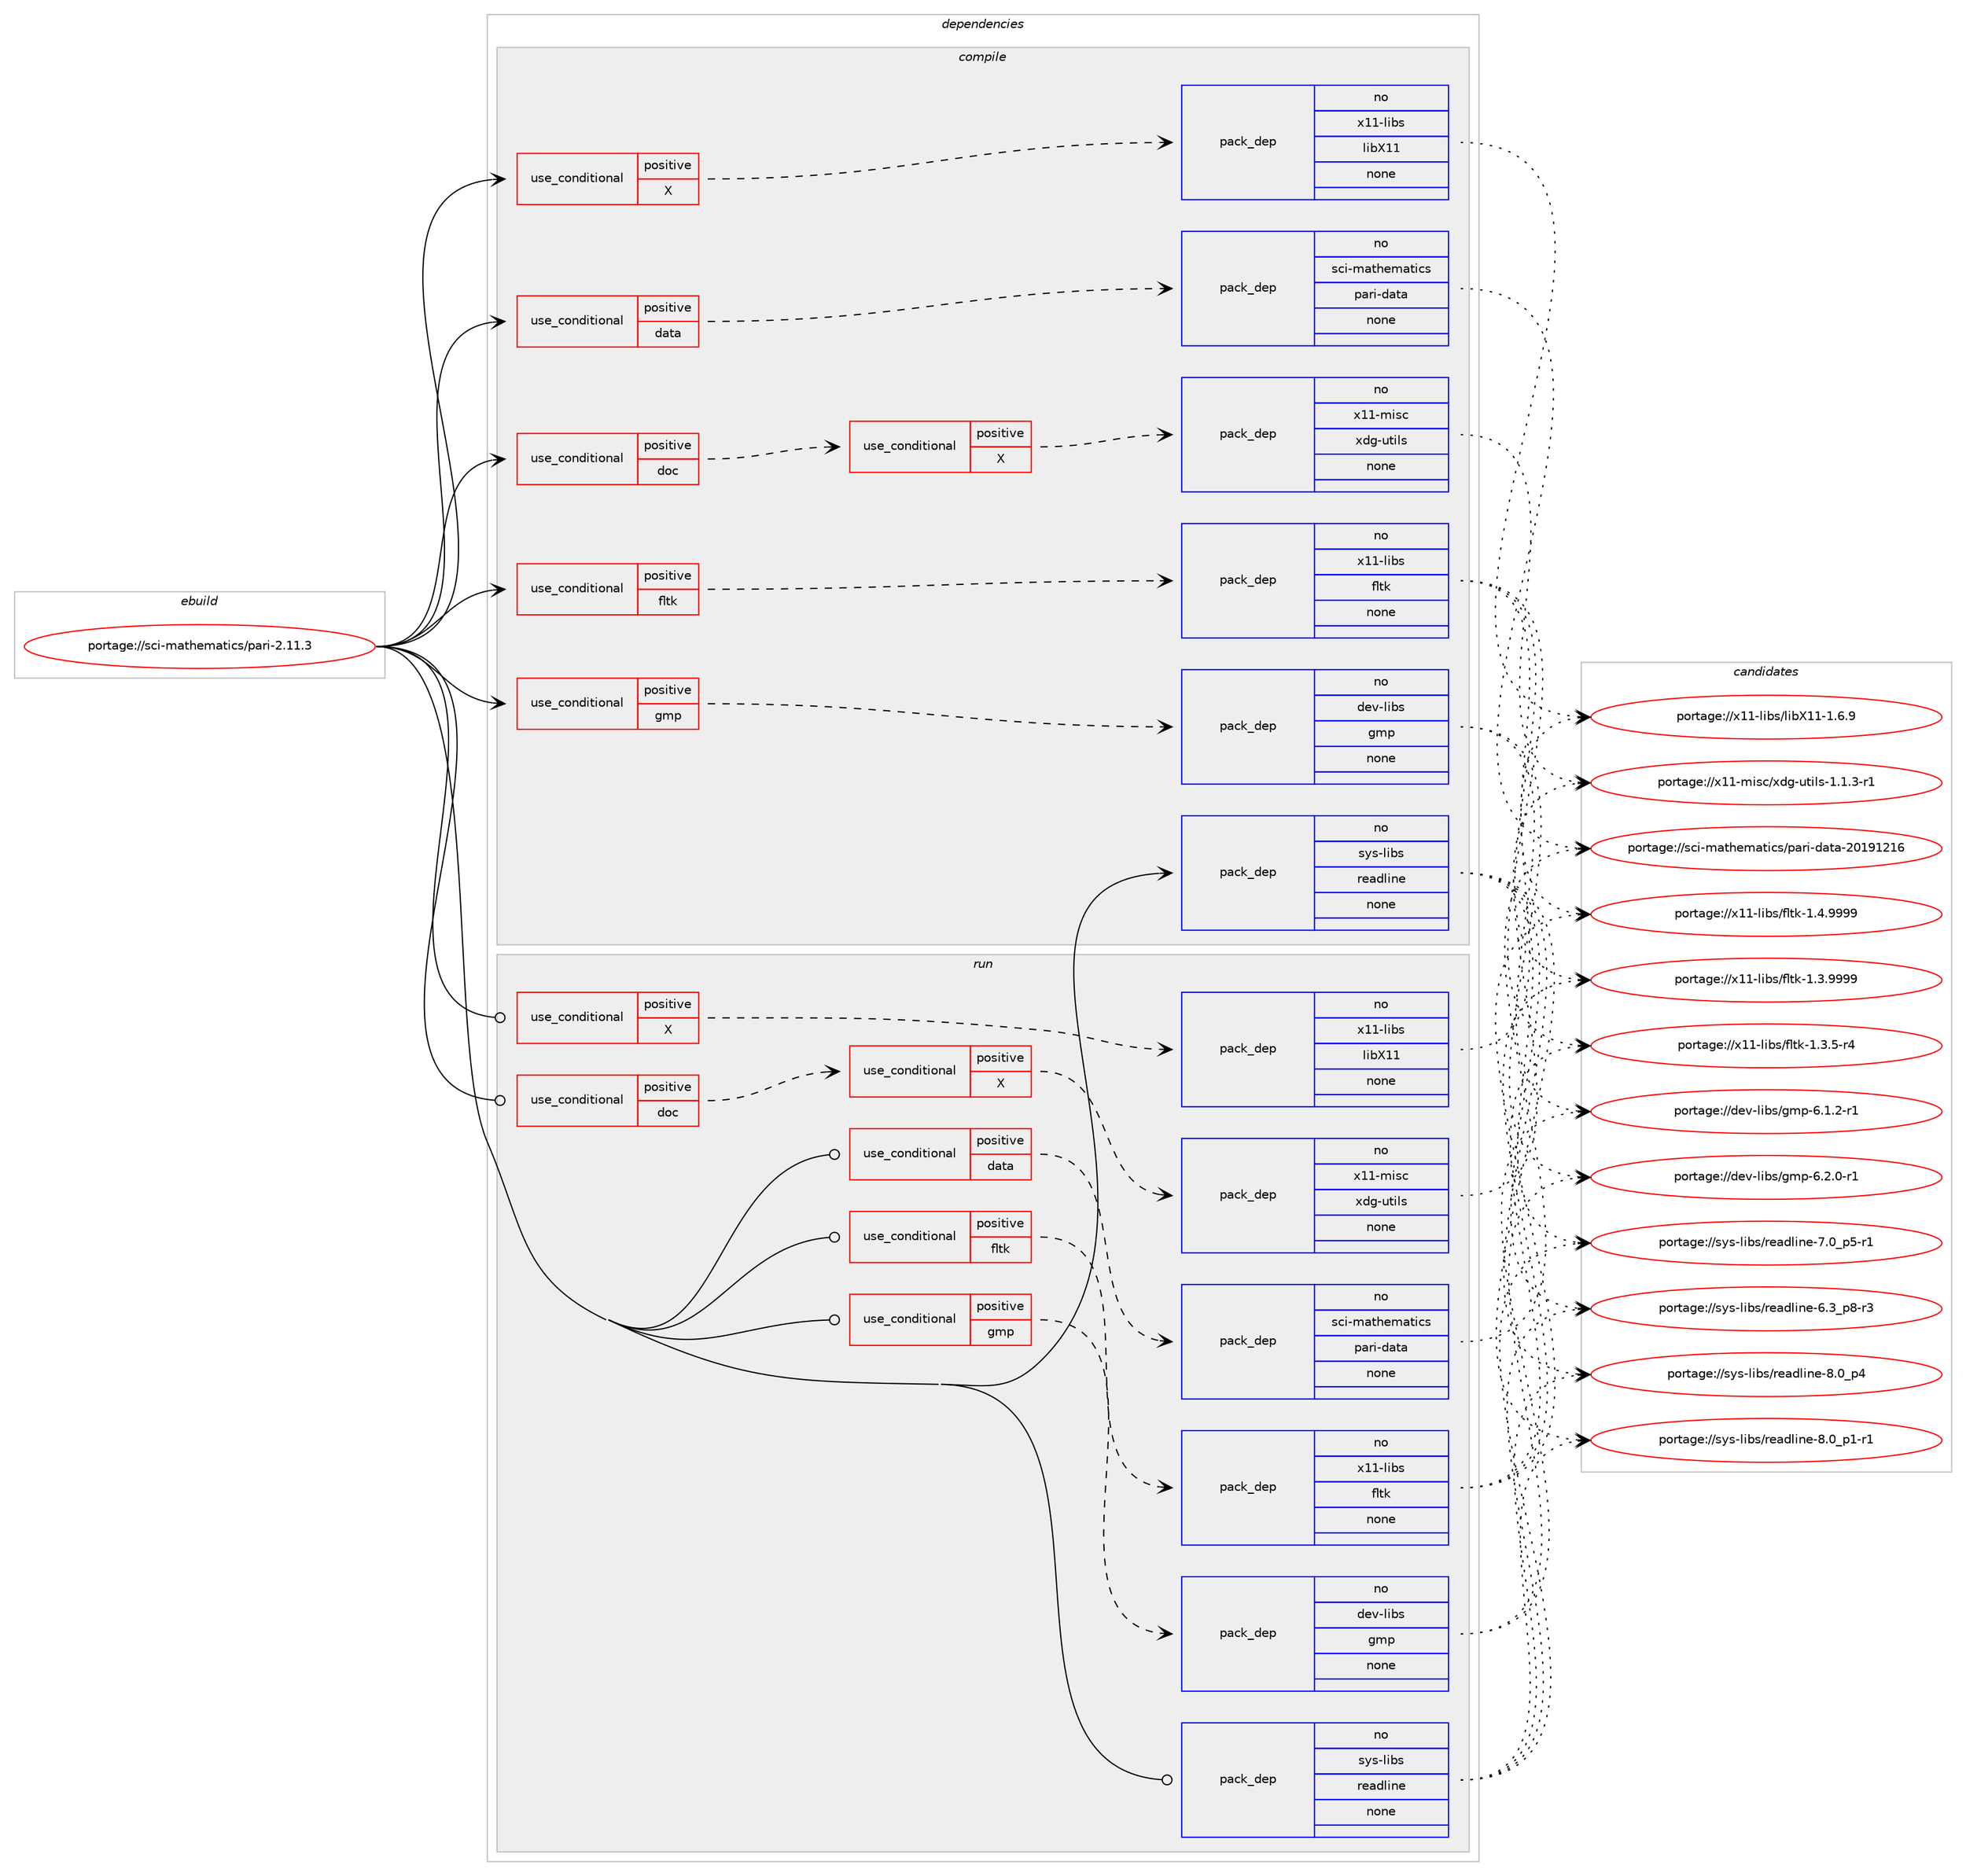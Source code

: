 digraph prolog {

# *************
# Graph options
# *************

newrank=true;
concentrate=true;
compound=true;
graph [rankdir=LR,fontname=Helvetica,fontsize=10,ranksep=1.5];#, ranksep=2.5, nodesep=0.2];
edge  [arrowhead=vee];
node  [fontname=Helvetica,fontsize=10];

# **********
# The ebuild
# **********

subgraph cluster_leftcol {
color=gray;
rank=same;
label=<<i>ebuild</i>>;
id [label="portage://sci-mathematics/pari-2.11.3", color=red, width=4, href="../sci-mathematics/pari-2.11.3.svg"];
}

# ****************
# The dependencies
# ****************

subgraph cluster_midcol {
color=gray;
label=<<i>dependencies</i>>;
subgraph cluster_compile {
fillcolor="#eeeeee";
style=filled;
label=<<i>compile</i>>;
subgraph cond709 {
dependency6323 [label=<<TABLE BORDER="0" CELLBORDER="1" CELLSPACING="0" CELLPADDING="4"><TR><TD ROWSPAN="3" CELLPADDING="10">use_conditional</TD></TR><TR><TD>positive</TD></TR><TR><TD>X</TD></TR></TABLE>>, shape=none, color=red];
subgraph pack5533 {
dependency6324 [label=<<TABLE BORDER="0" CELLBORDER="1" CELLSPACING="0" CELLPADDING="4" WIDTH="220"><TR><TD ROWSPAN="6" CELLPADDING="30">pack_dep</TD></TR><TR><TD WIDTH="110">no</TD></TR><TR><TD>x11-libs</TD></TR><TR><TD>libX11</TD></TR><TR><TD>none</TD></TR><TR><TD></TD></TR></TABLE>>, shape=none, color=blue];
}
dependency6323:e -> dependency6324:w [weight=20,style="dashed",arrowhead="vee"];
}
id:e -> dependency6323:w [weight=20,style="solid",arrowhead="vee"];
subgraph cond710 {
dependency6325 [label=<<TABLE BORDER="0" CELLBORDER="1" CELLSPACING="0" CELLPADDING="4"><TR><TD ROWSPAN="3" CELLPADDING="10">use_conditional</TD></TR><TR><TD>positive</TD></TR><TR><TD>data</TD></TR></TABLE>>, shape=none, color=red];
subgraph pack5534 {
dependency6326 [label=<<TABLE BORDER="0" CELLBORDER="1" CELLSPACING="0" CELLPADDING="4" WIDTH="220"><TR><TD ROWSPAN="6" CELLPADDING="30">pack_dep</TD></TR><TR><TD WIDTH="110">no</TD></TR><TR><TD>sci-mathematics</TD></TR><TR><TD>pari-data</TD></TR><TR><TD>none</TD></TR><TR><TD></TD></TR></TABLE>>, shape=none, color=blue];
}
dependency6325:e -> dependency6326:w [weight=20,style="dashed",arrowhead="vee"];
}
id:e -> dependency6325:w [weight=20,style="solid",arrowhead="vee"];
subgraph cond711 {
dependency6327 [label=<<TABLE BORDER="0" CELLBORDER="1" CELLSPACING="0" CELLPADDING="4"><TR><TD ROWSPAN="3" CELLPADDING="10">use_conditional</TD></TR><TR><TD>positive</TD></TR><TR><TD>doc</TD></TR></TABLE>>, shape=none, color=red];
subgraph cond712 {
dependency6328 [label=<<TABLE BORDER="0" CELLBORDER="1" CELLSPACING="0" CELLPADDING="4"><TR><TD ROWSPAN="3" CELLPADDING="10">use_conditional</TD></TR><TR><TD>positive</TD></TR><TR><TD>X</TD></TR></TABLE>>, shape=none, color=red];
subgraph pack5535 {
dependency6329 [label=<<TABLE BORDER="0" CELLBORDER="1" CELLSPACING="0" CELLPADDING="4" WIDTH="220"><TR><TD ROWSPAN="6" CELLPADDING="30">pack_dep</TD></TR><TR><TD WIDTH="110">no</TD></TR><TR><TD>x11-misc</TD></TR><TR><TD>xdg-utils</TD></TR><TR><TD>none</TD></TR><TR><TD></TD></TR></TABLE>>, shape=none, color=blue];
}
dependency6328:e -> dependency6329:w [weight=20,style="dashed",arrowhead="vee"];
}
dependency6327:e -> dependency6328:w [weight=20,style="dashed",arrowhead="vee"];
}
id:e -> dependency6327:w [weight=20,style="solid",arrowhead="vee"];
subgraph cond713 {
dependency6330 [label=<<TABLE BORDER="0" CELLBORDER="1" CELLSPACING="0" CELLPADDING="4"><TR><TD ROWSPAN="3" CELLPADDING="10">use_conditional</TD></TR><TR><TD>positive</TD></TR><TR><TD>fltk</TD></TR></TABLE>>, shape=none, color=red];
subgraph pack5536 {
dependency6331 [label=<<TABLE BORDER="0" CELLBORDER="1" CELLSPACING="0" CELLPADDING="4" WIDTH="220"><TR><TD ROWSPAN="6" CELLPADDING="30">pack_dep</TD></TR><TR><TD WIDTH="110">no</TD></TR><TR><TD>x11-libs</TD></TR><TR><TD>fltk</TD></TR><TR><TD>none</TD></TR><TR><TD></TD></TR></TABLE>>, shape=none, color=blue];
}
dependency6330:e -> dependency6331:w [weight=20,style="dashed",arrowhead="vee"];
}
id:e -> dependency6330:w [weight=20,style="solid",arrowhead="vee"];
subgraph cond714 {
dependency6332 [label=<<TABLE BORDER="0" CELLBORDER="1" CELLSPACING="0" CELLPADDING="4"><TR><TD ROWSPAN="3" CELLPADDING="10">use_conditional</TD></TR><TR><TD>positive</TD></TR><TR><TD>gmp</TD></TR></TABLE>>, shape=none, color=red];
subgraph pack5537 {
dependency6333 [label=<<TABLE BORDER="0" CELLBORDER="1" CELLSPACING="0" CELLPADDING="4" WIDTH="220"><TR><TD ROWSPAN="6" CELLPADDING="30">pack_dep</TD></TR><TR><TD WIDTH="110">no</TD></TR><TR><TD>dev-libs</TD></TR><TR><TD>gmp</TD></TR><TR><TD>none</TD></TR><TR><TD></TD></TR></TABLE>>, shape=none, color=blue];
}
dependency6332:e -> dependency6333:w [weight=20,style="dashed",arrowhead="vee"];
}
id:e -> dependency6332:w [weight=20,style="solid",arrowhead="vee"];
subgraph pack5538 {
dependency6334 [label=<<TABLE BORDER="0" CELLBORDER="1" CELLSPACING="0" CELLPADDING="4" WIDTH="220"><TR><TD ROWSPAN="6" CELLPADDING="30">pack_dep</TD></TR><TR><TD WIDTH="110">no</TD></TR><TR><TD>sys-libs</TD></TR><TR><TD>readline</TD></TR><TR><TD>none</TD></TR><TR><TD></TD></TR></TABLE>>, shape=none, color=blue];
}
id:e -> dependency6334:w [weight=20,style="solid",arrowhead="vee"];
}
subgraph cluster_compileandrun {
fillcolor="#eeeeee";
style=filled;
label=<<i>compile and run</i>>;
}
subgraph cluster_run {
fillcolor="#eeeeee";
style=filled;
label=<<i>run</i>>;
subgraph cond715 {
dependency6335 [label=<<TABLE BORDER="0" CELLBORDER="1" CELLSPACING="0" CELLPADDING="4"><TR><TD ROWSPAN="3" CELLPADDING="10">use_conditional</TD></TR><TR><TD>positive</TD></TR><TR><TD>X</TD></TR></TABLE>>, shape=none, color=red];
subgraph pack5539 {
dependency6336 [label=<<TABLE BORDER="0" CELLBORDER="1" CELLSPACING="0" CELLPADDING="4" WIDTH="220"><TR><TD ROWSPAN="6" CELLPADDING="30">pack_dep</TD></TR><TR><TD WIDTH="110">no</TD></TR><TR><TD>x11-libs</TD></TR><TR><TD>libX11</TD></TR><TR><TD>none</TD></TR><TR><TD></TD></TR></TABLE>>, shape=none, color=blue];
}
dependency6335:e -> dependency6336:w [weight=20,style="dashed",arrowhead="vee"];
}
id:e -> dependency6335:w [weight=20,style="solid",arrowhead="odot"];
subgraph cond716 {
dependency6337 [label=<<TABLE BORDER="0" CELLBORDER="1" CELLSPACING="0" CELLPADDING="4"><TR><TD ROWSPAN="3" CELLPADDING="10">use_conditional</TD></TR><TR><TD>positive</TD></TR><TR><TD>data</TD></TR></TABLE>>, shape=none, color=red];
subgraph pack5540 {
dependency6338 [label=<<TABLE BORDER="0" CELLBORDER="1" CELLSPACING="0" CELLPADDING="4" WIDTH="220"><TR><TD ROWSPAN="6" CELLPADDING="30">pack_dep</TD></TR><TR><TD WIDTH="110">no</TD></TR><TR><TD>sci-mathematics</TD></TR><TR><TD>pari-data</TD></TR><TR><TD>none</TD></TR><TR><TD></TD></TR></TABLE>>, shape=none, color=blue];
}
dependency6337:e -> dependency6338:w [weight=20,style="dashed",arrowhead="vee"];
}
id:e -> dependency6337:w [weight=20,style="solid",arrowhead="odot"];
subgraph cond717 {
dependency6339 [label=<<TABLE BORDER="0" CELLBORDER="1" CELLSPACING="0" CELLPADDING="4"><TR><TD ROWSPAN="3" CELLPADDING="10">use_conditional</TD></TR><TR><TD>positive</TD></TR><TR><TD>doc</TD></TR></TABLE>>, shape=none, color=red];
subgraph cond718 {
dependency6340 [label=<<TABLE BORDER="0" CELLBORDER="1" CELLSPACING="0" CELLPADDING="4"><TR><TD ROWSPAN="3" CELLPADDING="10">use_conditional</TD></TR><TR><TD>positive</TD></TR><TR><TD>X</TD></TR></TABLE>>, shape=none, color=red];
subgraph pack5541 {
dependency6341 [label=<<TABLE BORDER="0" CELLBORDER="1" CELLSPACING="0" CELLPADDING="4" WIDTH="220"><TR><TD ROWSPAN="6" CELLPADDING="30">pack_dep</TD></TR><TR><TD WIDTH="110">no</TD></TR><TR><TD>x11-misc</TD></TR><TR><TD>xdg-utils</TD></TR><TR><TD>none</TD></TR><TR><TD></TD></TR></TABLE>>, shape=none, color=blue];
}
dependency6340:e -> dependency6341:w [weight=20,style="dashed",arrowhead="vee"];
}
dependency6339:e -> dependency6340:w [weight=20,style="dashed",arrowhead="vee"];
}
id:e -> dependency6339:w [weight=20,style="solid",arrowhead="odot"];
subgraph cond719 {
dependency6342 [label=<<TABLE BORDER="0" CELLBORDER="1" CELLSPACING="0" CELLPADDING="4"><TR><TD ROWSPAN="3" CELLPADDING="10">use_conditional</TD></TR><TR><TD>positive</TD></TR><TR><TD>fltk</TD></TR></TABLE>>, shape=none, color=red];
subgraph pack5542 {
dependency6343 [label=<<TABLE BORDER="0" CELLBORDER="1" CELLSPACING="0" CELLPADDING="4" WIDTH="220"><TR><TD ROWSPAN="6" CELLPADDING="30">pack_dep</TD></TR><TR><TD WIDTH="110">no</TD></TR><TR><TD>x11-libs</TD></TR><TR><TD>fltk</TD></TR><TR><TD>none</TD></TR><TR><TD></TD></TR></TABLE>>, shape=none, color=blue];
}
dependency6342:e -> dependency6343:w [weight=20,style="dashed",arrowhead="vee"];
}
id:e -> dependency6342:w [weight=20,style="solid",arrowhead="odot"];
subgraph cond720 {
dependency6344 [label=<<TABLE BORDER="0" CELLBORDER="1" CELLSPACING="0" CELLPADDING="4"><TR><TD ROWSPAN="3" CELLPADDING="10">use_conditional</TD></TR><TR><TD>positive</TD></TR><TR><TD>gmp</TD></TR></TABLE>>, shape=none, color=red];
subgraph pack5543 {
dependency6345 [label=<<TABLE BORDER="0" CELLBORDER="1" CELLSPACING="0" CELLPADDING="4" WIDTH="220"><TR><TD ROWSPAN="6" CELLPADDING="30">pack_dep</TD></TR><TR><TD WIDTH="110">no</TD></TR><TR><TD>dev-libs</TD></TR><TR><TD>gmp</TD></TR><TR><TD>none</TD></TR><TR><TD></TD></TR></TABLE>>, shape=none, color=blue];
}
dependency6344:e -> dependency6345:w [weight=20,style="dashed",arrowhead="vee"];
}
id:e -> dependency6344:w [weight=20,style="solid",arrowhead="odot"];
subgraph pack5544 {
dependency6346 [label=<<TABLE BORDER="0" CELLBORDER="1" CELLSPACING="0" CELLPADDING="4" WIDTH="220"><TR><TD ROWSPAN="6" CELLPADDING="30">pack_dep</TD></TR><TR><TD WIDTH="110">no</TD></TR><TR><TD>sys-libs</TD></TR><TR><TD>readline</TD></TR><TR><TD>none</TD></TR><TR><TD></TD></TR></TABLE>>, shape=none, color=blue];
}
id:e -> dependency6346:w [weight=20,style="solid",arrowhead="odot"];
}
}

# **************
# The candidates
# **************

subgraph cluster_choices {
rank=same;
color=gray;
label=<<i>candidates</i>>;

subgraph choice5533 {
color=black;
nodesep=1;
choice120494945108105981154710810598884949454946544657 [label="portage://x11-libs/libX11-1.6.9", color=red, width=4,href="../x11-libs/libX11-1.6.9.svg"];
dependency6324:e -> choice120494945108105981154710810598884949454946544657:w [style=dotted,weight="100"];
}
subgraph choice5534 {
color=black;
nodesep=1;
choice11599105451099711610410110997116105991154711297114105451009711697455048495749504954 [label="portage://sci-mathematics/pari-data-20191216", color=red, width=4,href="../sci-mathematics/pari-data-20191216.svg"];
dependency6326:e -> choice11599105451099711610410110997116105991154711297114105451009711697455048495749504954:w [style=dotted,weight="100"];
}
subgraph choice5535 {
color=black;
nodesep=1;
choice1204949451091051159947120100103451171161051081154549464946514511449 [label="portage://x11-misc/xdg-utils-1.1.3-r1", color=red, width=4,href="../x11-misc/xdg-utils-1.1.3-r1.svg"];
dependency6329:e -> choice1204949451091051159947120100103451171161051081154549464946514511449:w [style=dotted,weight="100"];
}
subgraph choice5536 {
color=black;
nodesep=1;
choice1204949451081059811547102108116107454946524657575757 [label="portage://x11-libs/fltk-1.4.9999", color=red, width=4,href="../x11-libs/fltk-1.4.9999.svg"];
choice1204949451081059811547102108116107454946514657575757 [label="portage://x11-libs/fltk-1.3.9999", color=red, width=4,href="../x11-libs/fltk-1.3.9999.svg"];
choice12049494510810598115471021081161074549465146534511452 [label="portage://x11-libs/fltk-1.3.5-r4", color=red, width=4,href="../x11-libs/fltk-1.3.5-r4.svg"];
dependency6331:e -> choice1204949451081059811547102108116107454946524657575757:w [style=dotted,weight="100"];
dependency6331:e -> choice1204949451081059811547102108116107454946514657575757:w [style=dotted,weight="100"];
dependency6331:e -> choice12049494510810598115471021081161074549465146534511452:w [style=dotted,weight="100"];
}
subgraph choice5537 {
color=black;
nodesep=1;
choice1001011184510810598115471031091124554465046484511449 [label="portage://dev-libs/gmp-6.2.0-r1", color=red, width=4,href="../dev-libs/gmp-6.2.0-r1.svg"];
choice1001011184510810598115471031091124554464946504511449 [label="portage://dev-libs/gmp-6.1.2-r1", color=red, width=4,href="../dev-libs/gmp-6.1.2-r1.svg"];
dependency6333:e -> choice1001011184510810598115471031091124554465046484511449:w [style=dotted,weight="100"];
dependency6333:e -> choice1001011184510810598115471031091124554464946504511449:w [style=dotted,weight="100"];
}
subgraph choice5538 {
color=black;
nodesep=1;
choice11512111545108105981154711410197100108105110101455646489511252 [label="portage://sys-libs/readline-8.0_p4", color=red, width=4,href="../sys-libs/readline-8.0_p4.svg"];
choice115121115451081059811547114101971001081051101014556464895112494511449 [label="portage://sys-libs/readline-8.0_p1-r1", color=red, width=4,href="../sys-libs/readline-8.0_p1-r1.svg"];
choice115121115451081059811547114101971001081051101014555464895112534511449 [label="portage://sys-libs/readline-7.0_p5-r1", color=red, width=4,href="../sys-libs/readline-7.0_p5-r1.svg"];
choice115121115451081059811547114101971001081051101014554465195112564511451 [label="portage://sys-libs/readline-6.3_p8-r3", color=red, width=4,href="../sys-libs/readline-6.3_p8-r3.svg"];
dependency6334:e -> choice11512111545108105981154711410197100108105110101455646489511252:w [style=dotted,weight="100"];
dependency6334:e -> choice115121115451081059811547114101971001081051101014556464895112494511449:w [style=dotted,weight="100"];
dependency6334:e -> choice115121115451081059811547114101971001081051101014555464895112534511449:w [style=dotted,weight="100"];
dependency6334:e -> choice115121115451081059811547114101971001081051101014554465195112564511451:w [style=dotted,weight="100"];
}
subgraph choice5539 {
color=black;
nodesep=1;
choice120494945108105981154710810598884949454946544657 [label="portage://x11-libs/libX11-1.6.9", color=red, width=4,href="../x11-libs/libX11-1.6.9.svg"];
dependency6336:e -> choice120494945108105981154710810598884949454946544657:w [style=dotted,weight="100"];
}
subgraph choice5540 {
color=black;
nodesep=1;
choice11599105451099711610410110997116105991154711297114105451009711697455048495749504954 [label="portage://sci-mathematics/pari-data-20191216", color=red, width=4,href="../sci-mathematics/pari-data-20191216.svg"];
dependency6338:e -> choice11599105451099711610410110997116105991154711297114105451009711697455048495749504954:w [style=dotted,weight="100"];
}
subgraph choice5541 {
color=black;
nodesep=1;
choice1204949451091051159947120100103451171161051081154549464946514511449 [label="portage://x11-misc/xdg-utils-1.1.3-r1", color=red, width=4,href="../x11-misc/xdg-utils-1.1.3-r1.svg"];
dependency6341:e -> choice1204949451091051159947120100103451171161051081154549464946514511449:w [style=dotted,weight="100"];
}
subgraph choice5542 {
color=black;
nodesep=1;
choice1204949451081059811547102108116107454946524657575757 [label="portage://x11-libs/fltk-1.4.9999", color=red, width=4,href="../x11-libs/fltk-1.4.9999.svg"];
choice1204949451081059811547102108116107454946514657575757 [label="portage://x11-libs/fltk-1.3.9999", color=red, width=4,href="../x11-libs/fltk-1.3.9999.svg"];
choice12049494510810598115471021081161074549465146534511452 [label="portage://x11-libs/fltk-1.3.5-r4", color=red, width=4,href="../x11-libs/fltk-1.3.5-r4.svg"];
dependency6343:e -> choice1204949451081059811547102108116107454946524657575757:w [style=dotted,weight="100"];
dependency6343:e -> choice1204949451081059811547102108116107454946514657575757:w [style=dotted,weight="100"];
dependency6343:e -> choice12049494510810598115471021081161074549465146534511452:w [style=dotted,weight="100"];
}
subgraph choice5543 {
color=black;
nodesep=1;
choice1001011184510810598115471031091124554465046484511449 [label="portage://dev-libs/gmp-6.2.0-r1", color=red, width=4,href="../dev-libs/gmp-6.2.0-r1.svg"];
choice1001011184510810598115471031091124554464946504511449 [label="portage://dev-libs/gmp-6.1.2-r1", color=red, width=4,href="../dev-libs/gmp-6.1.2-r1.svg"];
dependency6345:e -> choice1001011184510810598115471031091124554465046484511449:w [style=dotted,weight="100"];
dependency6345:e -> choice1001011184510810598115471031091124554464946504511449:w [style=dotted,weight="100"];
}
subgraph choice5544 {
color=black;
nodesep=1;
choice11512111545108105981154711410197100108105110101455646489511252 [label="portage://sys-libs/readline-8.0_p4", color=red, width=4,href="../sys-libs/readline-8.0_p4.svg"];
choice115121115451081059811547114101971001081051101014556464895112494511449 [label="portage://sys-libs/readline-8.0_p1-r1", color=red, width=4,href="../sys-libs/readline-8.0_p1-r1.svg"];
choice115121115451081059811547114101971001081051101014555464895112534511449 [label="portage://sys-libs/readline-7.0_p5-r1", color=red, width=4,href="../sys-libs/readline-7.0_p5-r1.svg"];
choice115121115451081059811547114101971001081051101014554465195112564511451 [label="portage://sys-libs/readline-6.3_p8-r3", color=red, width=4,href="../sys-libs/readline-6.3_p8-r3.svg"];
dependency6346:e -> choice11512111545108105981154711410197100108105110101455646489511252:w [style=dotted,weight="100"];
dependency6346:e -> choice115121115451081059811547114101971001081051101014556464895112494511449:w [style=dotted,weight="100"];
dependency6346:e -> choice115121115451081059811547114101971001081051101014555464895112534511449:w [style=dotted,weight="100"];
dependency6346:e -> choice115121115451081059811547114101971001081051101014554465195112564511451:w [style=dotted,weight="100"];
}
}

}
